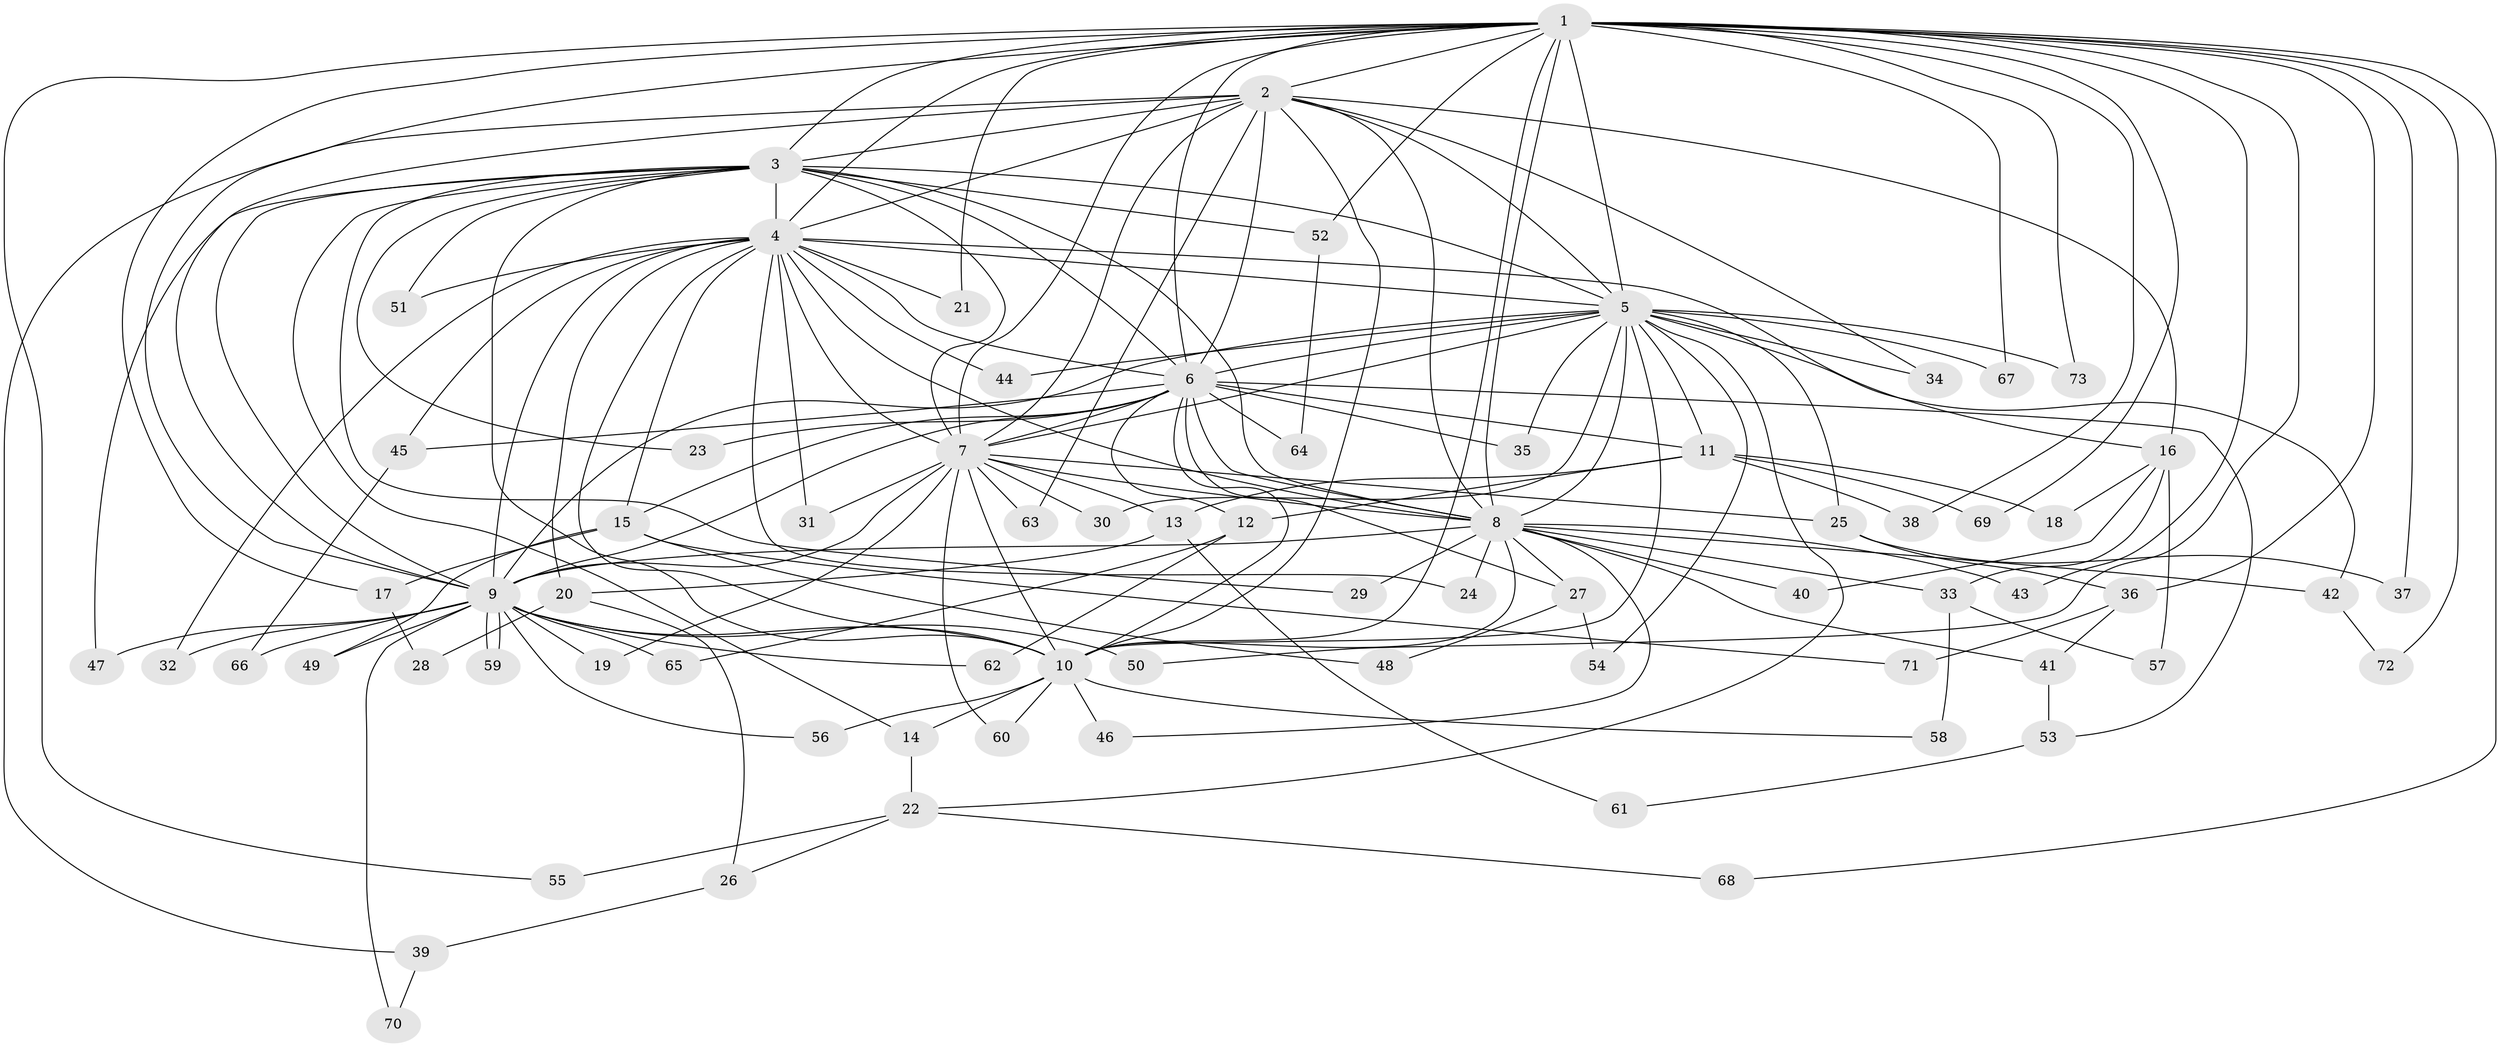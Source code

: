 // coarse degree distribution, {18: 0.023255813953488372, 13: 0.046511627906976744, 15: 0.046511627906976744, 17: 0.06976744186046512, 16: 0.023255813953488372, 19: 0.023255813953488372, 7: 0.023255813953488372, 6: 0.06976744186046512, 3: 0.13953488372093023, 5: 0.023255813953488372, 2: 0.4883720930232558, 4: 0.023255813953488372}
// Generated by graph-tools (version 1.1) at 2025/17/03/04/25 18:17:52]
// undirected, 73 vertices, 171 edges
graph export_dot {
graph [start="1"]
  node [color=gray90,style=filled];
  1;
  2;
  3;
  4;
  5;
  6;
  7;
  8;
  9;
  10;
  11;
  12;
  13;
  14;
  15;
  16;
  17;
  18;
  19;
  20;
  21;
  22;
  23;
  24;
  25;
  26;
  27;
  28;
  29;
  30;
  31;
  32;
  33;
  34;
  35;
  36;
  37;
  38;
  39;
  40;
  41;
  42;
  43;
  44;
  45;
  46;
  47;
  48;
  49;
  50;
  51;
  52;
  53;
  54;
  55;
  56;
  57;
  58;
  59;
  60;
  61;
  62;
  63;
  64;
  65;
  66;
  67;
  68;
  69;
  70;
  71;
  72;
  73;
  1 -- 2;
  1 -- 3;
  1 -- 4;
  1 -- 5;
  1 -- 6;
  1 -- 7;
  1 -- 8;
  1 -- 9;
  1 -- 10;
  1 -- 17;
  1 -- 21;
  1 -- 36;
  1 -- 37;
  1 -- 38;
  1 -- 43;
  1 -- 50;
  1 -- 52;
  1 -- 55;
  1 -- 67;
  1 -- 68;
  1 -- 69;
  1 -- 72;
  1 -- 73;
  2 -- 3;
  2 -- 4;
  2 -- 5;
  2 -- 6;
  2 -- 7;
  2 -- 8;
  2 -- 9;
  2 -- 10;
  2 -- 16;
  2 -- 34;
  2 -- 39;
  2 -- 63;
  3 -- 4;
  3 -- 5;
  3 -- 6;
  3 -- 7;
  3 -- 8;
  3 -- 9;
  3 -- 10;
  3 -- 14;
  3 -- 23;
  3 -- 29;
  3 -- 47;
  3 -- 51;
  3 -- 52;
  4 -- 5;
  4 -- 6;
  4 -- 7;
  4 -- 8;
  4 -- 9;
  4 -- 10;
  4 -- 15;
  4 -- 16;
  4 -- 20;
  4 -- 21;
  4 -- 24;
  4 -- 31;
  4 -- 32;
  4 -- 44;
  4 -- 45;
  4 -- 51;
  5 -- 6;
  5 -- 7;
  5 -- 8;
  5 -- 9;
  5 -- 10;
  5 -- 11;
  5 -- 22;
  5 -- 25;
  5 -- 30;
  5 -- 34;
  5 -- 35;
  5 -- 42;
  5 -- 44;
  5 -- 54;
  5 -- 67;
  5 -- 73;
  6 -- 7;
  6 -- 8;
  6 -- 9;
  6 -- 10;
  6 -- 11;
  6 -- 12;
  6 -- 15;
  6 -- 23;
  6 -- 27;
  6 -- 35;
  6 -- 45;
  6 -- 53;
  6 -- 64;
  7 -- 8;
  7 -- 9;
  7 -- 10;
  7 -- 13;
  7 -- 19;
  7 -- 25;
  7 -- 30;
  7 -- 31;
  7 -- 60;
  7 -- 63;
  8 -- 9;
  8 -- 10;
  8 -- 24;
  8 -- 27;
  8 -- 29;
  8 -- 33;
  8 -- 40;
  8 -- 41;
  8 -- 42;
  8 -- 43;
  8 -- 46;
  9 -- 10;
  9 -- 19;
  9 -- 32;
  9 -- 47;
  9 -- 49;
  9 -- 50;
  9 -- 56;
  9 -- 59;
  9 -- 59;
  9 -- 62;
  9 -- 65;
  9 -- 66;
  9 -- 70;
  10 -- 14;
  10 -- 46;
  10 -- 56;
  10 -- 58;
  10 -- 60;
  11 -- 12;
  11 -- 13;
  11 -- 18;
  11 -- 38;
  11 -- 69;
  12 -- 62;
  12 -- 65;
  13 -- 20;
  13 -- 61;
  14 -- 22;
  15 -- 17;
  15 -- 48;
  15 -- 49;
  15 -- 71;
  16 -- 18;
  16 -- 33;
  16 -- 40;
  16 -- 57;
  17 -- 28;
  20 -- 26;
  20 -- 28;
  22 -- 26;
  22 -- 55;
  22 -- 68;
  25 -- 36;
  25 -- 37;
  26 -- 39;
  27 -- 48;
  27 -- 54;
  33 -- 57;
  33 -- 58;
  36 -- 41;
  36 -- 71;
  39 -- 70;
  41 -- 53;
  42 -- 72;
  45 -- 66;
  52 -- 64;
  53 -- 61;
}
